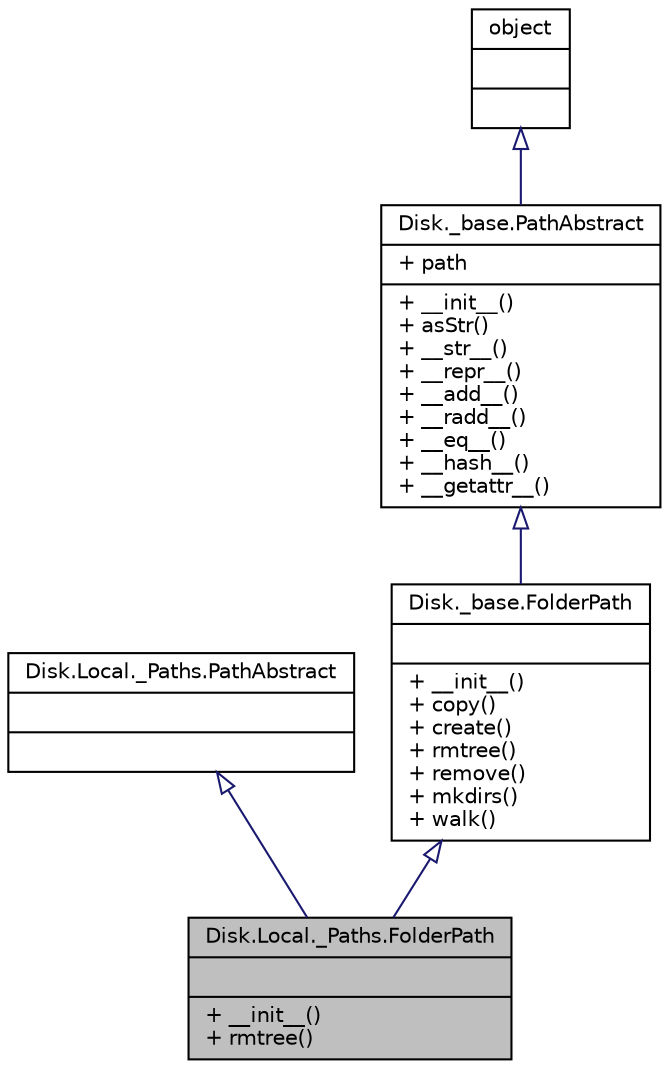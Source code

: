 digraph "Disk.Local._Paths.FolderPath"
{
 // INTERACTIVE_SVG=YES
  bgcolor="transparent";
  edge [fontname="Helvetica",fontsize="10",labelfontname="Helvetica",labelfontsize="10"];
  node [fontname="Helvetica",fontsize="10",shape=record];
  Node1 [label="{Disk.Local._Paths.FolderPath\n||+ __init__()\l+ rmtree()\l}",height=0.2,width=0.4,color="black", fillcolor="grey75", style="filled" fontcolor="black"];
  Node2 -> Node1 [dir="back",color="midnightblue",fontsize="10",style="solid",arrowtail="onormal",fontname="Helvetica"];
  Node2 [label="{Disk.Local._Paths.PathAbstract\n||}",height=0.2,width=0.4,color="black",URL="$class_disk_1_1_local_1_1___paths_1_1_path_abstract.html",tooltip="Abstract concept of a file or folder path."];
  Node3 -> Node1 [dir="back",color="midnightblue",fontsize="10",style="solid",arrowtail="onormal",fontname="Helvetica"];
  Node3 [label="{Disk._base.FolderPath\n||+ __init__()\l+ copy()\l+ create()\l+ rmtree()\l+ remove()\l+ mkdirs()\l+ walk()\l}",height=0.2,width=0.4,color="black",URL="$class_disk_1_1__base_1_1_folder_path.html",tooltip="Abstract concept of a folder path."];
  Node4 -> Node3 [dir="back",color="midnightblue",fontsize="10",style="solid",arrowtail="onormal",fontname="Helvetica"];
  Node4 [label="{Disk._base.PathAbstract\n|+ path\l|+ __init__()\l+ asStr()\l+ __str__()\l+ __repr__()\l+ __add__()\l+ __radd__()\l+ __eq__()\l+ __hash__()\l+ __getattr__()\l}",height=0.2,width=0.4,color="black",URL="$class_disk_1_1__base_1_1_path_abstract.html"];
  Node5 -> Node4 [dir="back",color="midnightblue",fontsize="10",style="solid",arrowtail="onormal",fontname="Helvetica"];
  Node5 [label="{object\n||}",height=0.2,width=0.4,color="black",URL="$classobject.html"];
}
